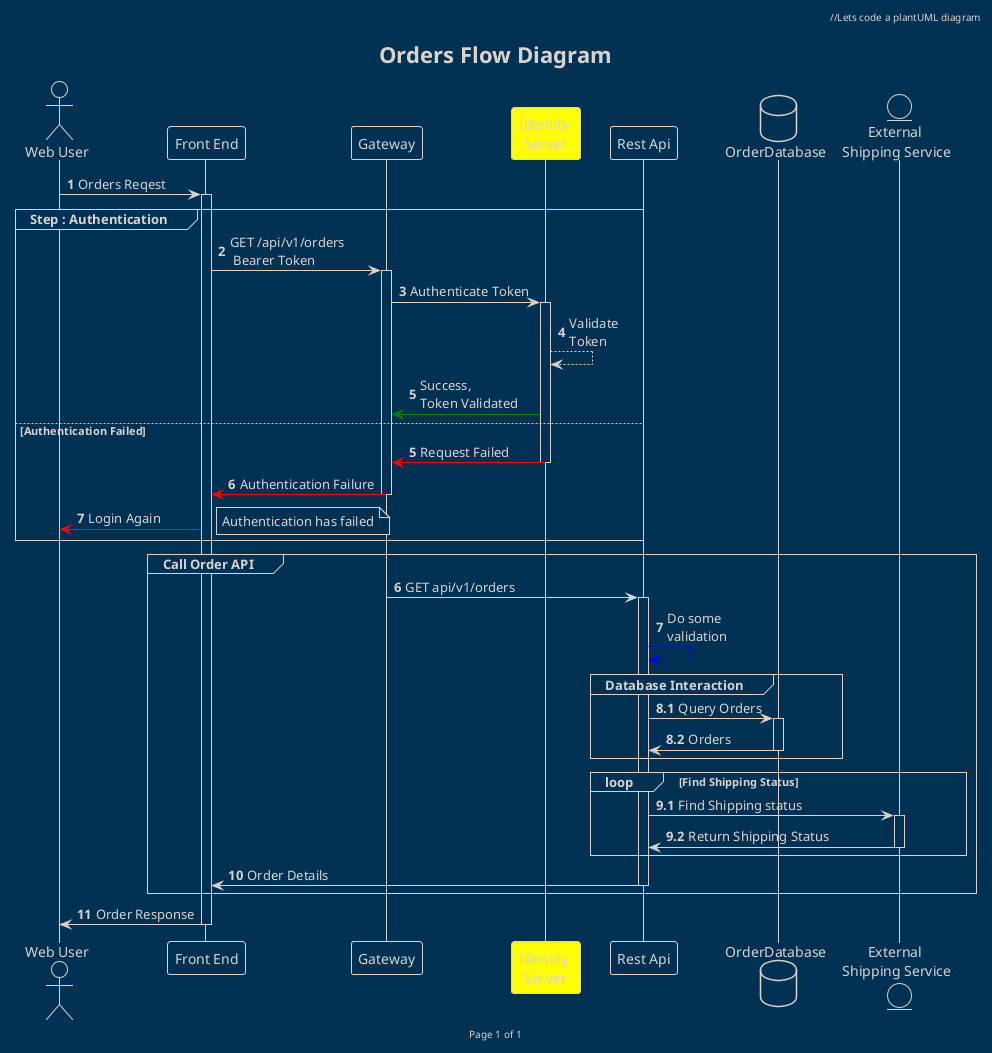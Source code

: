 @startuml my simple order request 

'skinparam Handwritten true
!theme blueprint

header //Lets code a plantUML diagram
footer Page %page% of %lastpage%
title "Orders Flow Diagram"

actor "Web User" as WebUser
participant "Front End" as Portal 
participant Gateway
participant "Identity \nServer" as IDServer #Yellow
participant "Rest Api" as RestApi
database OrderDatabase 
entity "External \nShipping Service" as ExternalShippingService

autonumber
WebUser -> Portal ++ : Orders Reqest
group Step : Authentication
    Portal -> Gateway ++ : GET /api/v1/orders\n Bearer Token
    Gateway -> IDServer ++ : Authenticate Token 
    IDServer --> IDServer : Validate \nToken
    IDServer -[#Green]> Gateway : Success, \nToken Validated
    
    
else Authentication Failed
    autonumber 5
    IDServer -[#Red]> Gateway -- : Request Failed
    Gateway -[#Red]> Portal -- : Authentication Failure
    Portal -[#Red]> WebUser : Login Again
    note right : Authentication has failed

end

autonumber 6
group Call Order API
    Gateway -> RestApi ++: GET api/v1/orders
    RestApi --[#Blue]> RestApi : Do some \nvalidation
    
    group Database Interaction
        autonumber 8.1
        RestApi -> OrderDatabase ++: Query Orders
        OrderDatabase -> RestApi --: Orders
    end

    'loop
    autonumber inc
    loop Find Shipping Status 
        RestApi -> ExternalShippingService ++ : Find Shipping status
        ExternalShippingService ->RestApi -- : Return Shipping Status
    end

    autonumber 10
    RestApi -> Portal --: Order Details


end

Portal -> WebUser -- : Order Response
 

@enduml